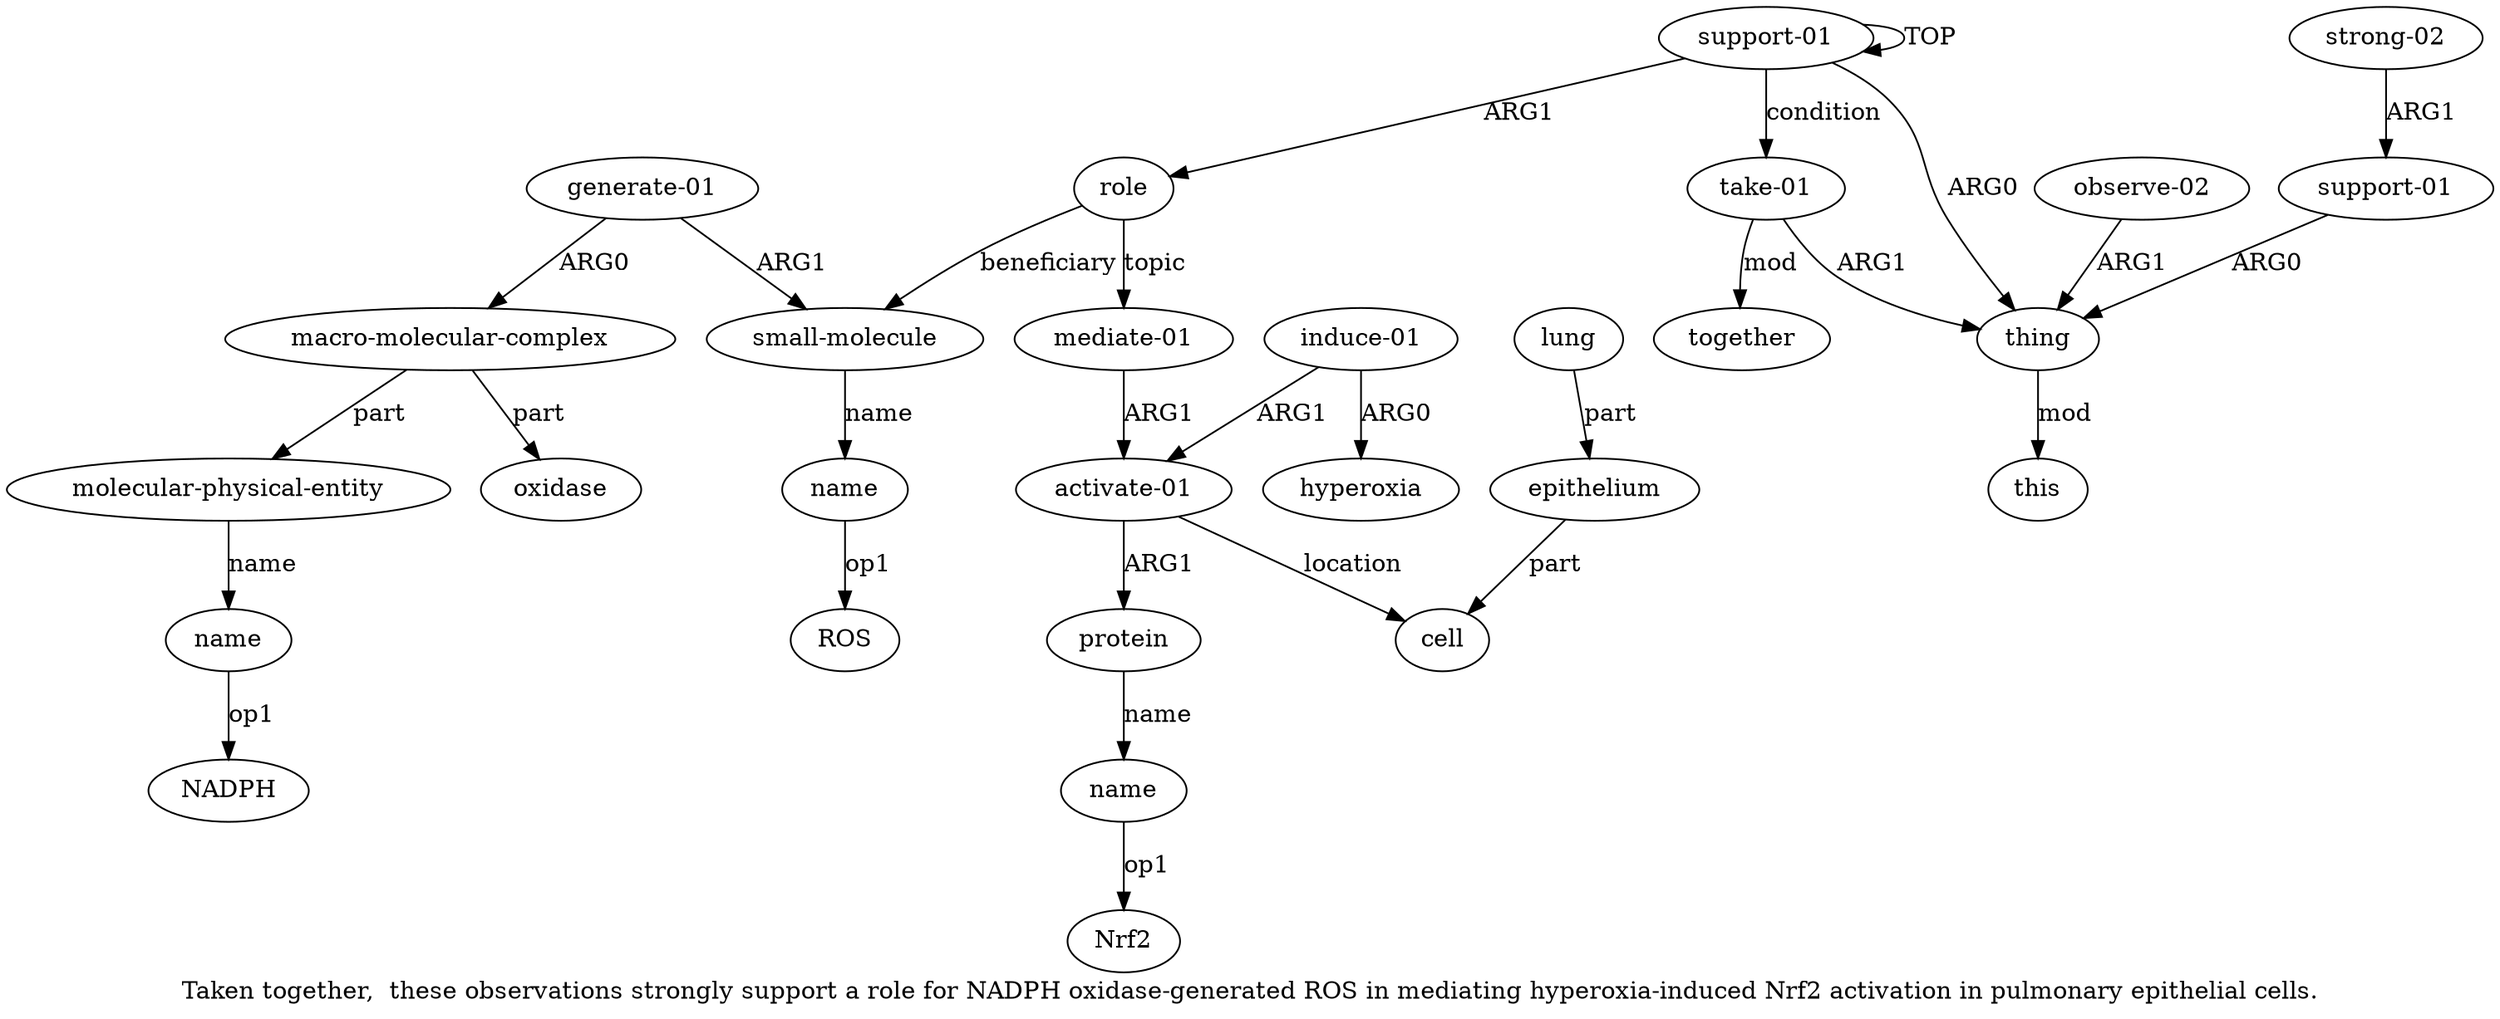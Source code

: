 digraph  {
	graph [label="Taken together,  these observations strongly support a role for NADPH oxidase-generated ROS in mediating hyperoxia-induced Nrf2 \
activation in pulmonary epithelial cells."];
	node [label="\N"];
	a20	 [color=black,
		gold_ind=20,
		gold_label=oxidase,
		label=oxidase,
		test_ind=20,
		test_label=oxidase];
	a21	 [color=black,
		gold_ind=21,
		gold_label="molecular-physical-entity",
		label="molecular-physical-entity",
		test_ind=21,
		test_label="molecular-physical-entity"];
	a22	 [color=black,
		gold_ind=22,
		gold_label=name,
		label=name,
		test_ind=22,
		test_label=name];
	a21 -> a22 [key=0,
	color=black,
	gold_label=name,
	label=name,
	test_label=name];
"a22 NADPH" [color=black,
	gold_ind=-1,
	gold_label=NADPH,
	label=NADPH,
	test_ind=-1,
	test_label=NADPH];
a22 -> "a22 NADPH" [key=0,
color=black,
gold_label=op1,
label=op1,
test_label=op1];
a23 [color=black,
gold_ind=23,
gold_label="take-01",
label="take-01",
test_ind=23,
test_label="take-01"];
a24 [color=black,
gold_ind=24,
gold_label=together,
label=together,
test_ind=24,
test_label=together];
a23 -> a24 [key=0,
color=black,
gold_label=mod,
label=mod,
test_label=mod];
a1 [color=black,
gold_ind=1,
gold_label=thing,
label=thing,
test_ind=1,
test_label=thing];
a23 -> a1 [key=0,
color=black,
gold_label=ARG1,
label=ARG1,
test_label=ARG1];
"a17 ROS" [color=black,
gold_ind=-1,
gold_label=ROS,
label=ROS,
test_ind=-1,
test_label=ROS];
a15 [color=black,
gold_ind=15,
gold_label=lung,
label=lung,
test_ind=15,
test_label=lung];
a14 [color=black,
gold_ind=14,
gold_label=epithelium,
label=epithelium,
test_ind=14,
test_label=epithelium];
a15 -> a14 [key=0,
color=black,
gold_label=part,
label=part,
test_label=part];
a13 [color=black,
gold_ind=13,
gold_label=cell,
label=cell,
test_ind=13,
test_label=cell];
a14 -> a13 [key=0,
color=black,
gold_label=part,
label=part,
test_label=part];
a17 [color=black,
gold_ind=17,
gold_label=name,
label=name,
test_ind=17,
test_label=name];
a17 -> "a17 ROS" [key=0,
color=black,
gold_label=op1,
label=op1,
test_label=op1];
a16 [color=black,
gold_ind=16,
gold_label="small-molecule",
label="small-molecule",
test_ind=16,
test_label="small-molecule"];
a16 -> a17 [key=0,
color=black,
gold_label=name,
label=name,
test_label=name];
a11 [color=black,
gold_ind=11,
gold_label="induce-01",
label="induce-01",
test_ind=11,
test_label="induce-01"];
a12 [color=black,
gold_ind=12,
gold_label=hyperoxia,
label=hyperoxia,
test_ind=12,
test_label=hyperoxia];
a11 -> a12 [key=0,
color=black,
gold_label=ARG0,
label=ARG0,
test_label=ARG0];
a8 [color=black,
gold_ind=8,
gold_label="activate-01",
label="activate-01",
test_ind=8,
test_label="activate-01"];
a11 -> a8 [key=0,
color=black,
gold_label=ARG1,
label=ARG1,
test_label=ARG1];
a10 [color=black,
gold_ind=10,
gold_label=name,
label=name,
test_ind=10,
test_label=name];
"a10 Nrf2" [color=black,
gold_ind=-1,
gold_label=Nrf2,
label=Nrf2,
test_ind=-1,
test_label=Nrf2];
a10 -> "a10 Nrf2" [key=0,
color=black,
gold_label=op1,
label=op1,
test_label=op1];
a19 [color=black,
gold_ind=19,
gold_label="macro-molecular-complex",
label="macro-molecular-complex",
test_ind=19,
test_label="macro-molecular-complex"];
a19 -> a20 [key=0,
color=black,
gold_label=part,
label=part,
test_label=part];
a19 -> a21 [key=0,
color=black,
gold_label=part,
label=part,
test_label=part];
a18 [color=black,
gold_ind=18,
gold_label="generate-01",
label="generate-01",
test_ind=18,
test_label="generate-01"];
a18 -> a16 [key=0,
color=black,
gold_label=ARG1,
label=ARG1,
test_label=ARG1];
a18 -> a19 [key=0,
color=black,
gold_label=ARG0,
label=ARG0,
test_label=ARG0];
a5 [color=black,
gold_ind=5,
gold_label=this,
label=this,
test_ind=5,
test_label=this];
a1 -> a5 [key=0,
color=black,
gold_label=mod,
label=mod,
test_label=mod];
a0 [color=black,
gold_ind=0,
gold_label="support-01",
label="support-01",
test_ind=0,
test_label="support-01"];
a0 -> a23 [key=0,
color=black,
gold_label=condition,
label=condition,
test_label=condition];
a0 -> a1 [key=0,
color=black,
gold_label=ARG0,
label=ARG0,
test_label=ARG0];
a0 -> a0 [key=0,
color=black,
gold_label=TOP,
label=TOP,
test_label=TOP];
a6 [color=black,
gold_ind=6,
gold_label=role,
label=role,
test_ind=6,
test_label=role];
a0 -> a6 [key=0,
color=black,
gold_label=ARG1,
label=ARG1,
test_label=ARG1];
a3 [color=black,
gold_ind=3,
gold_label="support-01",
label="support-01",
test_ind=3,
test_label="support-01"];
a3 -> a1 [key=0,
color=black,
gold_label=ARG0,
label=ARG0,
test_label=ARG0];
a2 [color=black,
gold_ind=2,
gold_label="observe-02",
label="observe-02",
test_ind=2,
test_label="observe-02"];
a2 -> a1 [key=0,
color=black,
gold_label=ARG1,
label=ARG1,
test_label=ARG1];
a4 [color=black,
gold_ind=4,
gold_label="strong-02",
label="strong-02",
test_ind=4,
test_label="strong-02"];
a4 -> a3 [key=0,
color=black,
gold_label=ARG1,
label=ARG1,
test_label=ARG1];
a7 [color=black,
gold_ind=7,
gold_label="mediate-01",
label="mediate-01",
test_ind=7,
test_label="mediate-01"];
a7 -> a8 [key=0,
color=black,
gold_label=ARG1,
label=ARG1,
test_label=ARG1];
a6 -> a16 [key=0,
color=black,
gold_label=beneficiary,
label=beneficiary,
test_label=beneficiary];
a6 -> a7 [key=0,
color=black,
gold_label=topic,
label=topic,
test_label=topic];
a9 [color=black,
gold_ind=9,
gold_label=protein,
label=protein,
test_ind=9,
test_label=protein];
a9 -> a10 [key=0,
color=black,
gold_label=name,
label=name,
test_label=name];
a8 -> a13 [key=0,
color=black,
gold_label=location,
label=location,
test_label=location];
a8 -> a9 [key=0,
color=black,
gold_label=ARG1,
label=ARG1,
test_label=ARG1];
}
